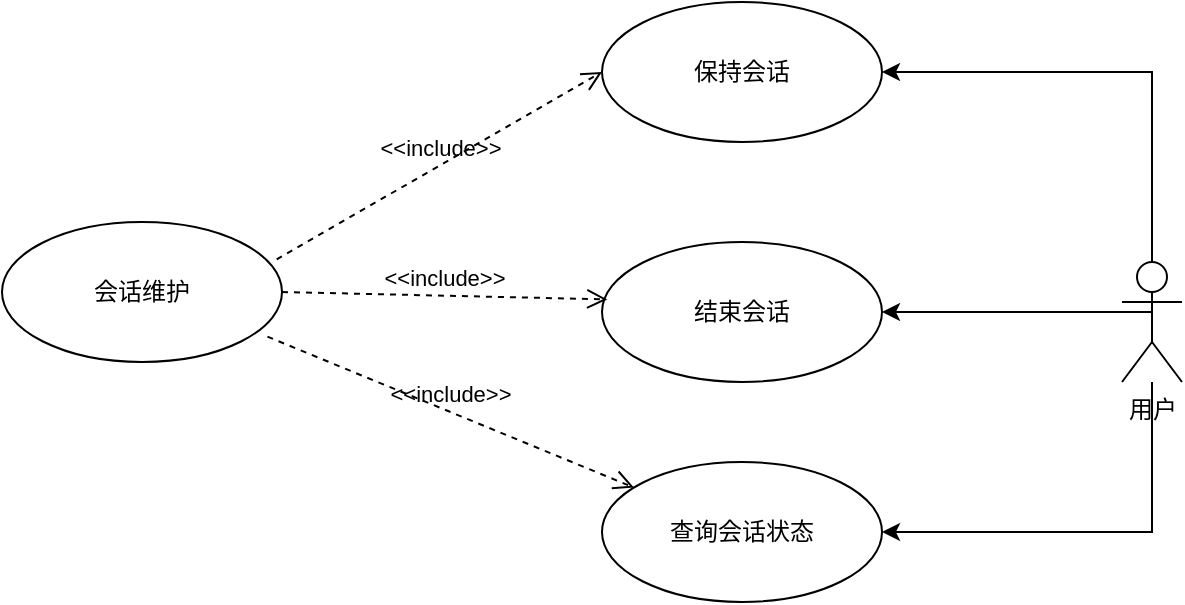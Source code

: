 <mxfile version="20.5.3" type="github">
  <diagram id="3bXa8_pg_NiVko2rti2h" name="第 1 页">
    <mxGraphModel dx="782" dy="468" grid="1" gridSize="10" guides="1" tooltips="1" connect="1" arrows="1" fold="1" page="1" pageScale="1" pageWidth="827" pageHeight="1169" math="0" shadow="0">
      <root>
        <mxCell id="0" />
        <mxCell id="1" parent="0" />
        <mxCell id="Mz_SiDC4PPgwfu439jaN-1" value="会话维护" style="ellipse;whiteSpace=wrap;html=1;" vertex="1" parent="1">
          <mxGeometry x="220" y="150" width="140" height="70" as="geometry" />
        </mxCell>
        <mxCell id="Mz_SiDC4PPgwfu439jaN-13" style="edgeStyle=orthogonalEdgeStyle;rounded=0;orthogonalLoop=1;jettySize=auto;html=1;exitX=0.5;exitY=0;exitDx=0;exitDy=0;exitPerimeter=0;" edge="1" parent="1" source="Mz_SiDC4PPgwfu439jaN-2" target="Mz_SiDC4PPgwfu439jaN-3">
          <mxGeometry relative="1" as="geometry">
            <Array as="points">
              <mxPoint x="795" y="75" />
            </Array>
          </mxGeometry>
        </mxCell>
        <mxCell id="Mz_SiDC4PPgwfu439jaN-14" style="edgeStyle=orthogonalEdgeStyle;rounded=0;orthogonalLoop=1;jettySize=auto;html=1;exitX=0.5;exitY=0.5;exitDx=0;exitDy=0;exitPerimeter=0;entryX=1;entryY=0.5;entryDx=0;entryDy=0;" edge="1" parent="1" source="Mz_SiDC4PPgwfu439jaN-2" target="Mz_SiDC4PPgwfu439jaN-4">
          <mxGeometry relative="1" as="geometry">
            <Array as="points">
              <mxPoint x="795" y="195" />
            </Array>
          </mxGeometry>
        </mxCell>
        <mxCell id="Mz_SiDC4PPgwfu439jaN-15" style="edgeStyle=orthogonalEdgeStyle;rounded=0;orthogonalLoop=1;jettySize=auto;html=1;" edge="1" parent="1" source="Mz_SiDC4PPgwfu439jaN-2" target="Mz_SiDC4PPgwfu439jaN-5">
          <mxGeometry relative="1" as="geometry">
            <Array as="points">
              <mxPoint x="795" y="305" />
            </Array>
          </mxGeometry>
        </mxCell>
        <mxCell id="Mz_SiDC4PPgwfu439jaN-2" value="用户" style="shape=umlActor;verticalLabelPosition=bottom;verticalAlign=top;html=1;" vertex="1" parent="1">
          <mxGeometry x="780" y="170" width="30" height="60" as="geometry" />
        </mxCell>
        <mxCell id="Mz_SiDC4PPgwfu439jaN-3" value="保持会话" style="ellipse;whiteSpace=wrap;html=1;" vertex="1" parent="1">
          <mxGeometry x="520" y="40" width="140" height="70" as="geometry" />
        </mxCell>
        <mxCell id="Mz_SiDC4PPgwfu439jaN-4" value="结束会话" style="ellipse;whiteSpace=wrap;html=1;" vertex="1" parent="1">
          <mxGeometry x="520" y="160" width="140" height="70" as="geometry" />
        </mxCell>
        <mxCell id="Mz_SiDC4PPgwfu439jaN-5" value="查询会话状态" style="ellipse;whiteSpace=wrap;html=1;" vertex="1" parent="1">
          <mxGeometry x="520" y="270" width="140" height="70" as="geometry" />
        </mxCell>
        <mxCell id="Mz_SiDC4PPgwfu439jaN-6" value="&amp;lt;&amp;lt;include&amp;gt;&amp;gt;" style="endArrow=open;startArrow=none;endFill=0;startFill=0;endSize=8;html=1;verticalAlign=bottom;dashed=1;labelBackgroundColor=none;rounded=0;entryX=0;entryY=0.5;entryDx=0;entryDy=0;exitX=0.981;exitY=0.267;exitDx=0;exitDy=0;exitPerimeter=0;" edge="1" parent="1" source="Mz_SiDC4PPgwfu439jaN-1" target="Mz_SiDC4PPgwfu439jaN-3">
          <mxGeometry width="160" relative="1" as="geometry">
            <mxPoint x="360" y="180" as="sourcePoint" />
            <mxPoint x="520" y="190" as="targetPoint" />
          </mxGeometry>
        </mxCell>
        <mxCell id="Mz_SiDC4PPgwfu439jaN-8" value="&amp;lt;&amp;lt;include&amp;gt;&amp;gt;" style="endArrow=open;startArrow=none;endFill=0;startFill=0;endSize=8;html=1;verticalAlign=bottom;dashed=1;labelBackgroundColor=none;rounded=0;exitX=1;exitY=0.5;exitDx=0;exitDy=0;entryX=0.019;entryY=0.41;entryDx=0;entryDy=0;entryPerimeter=0;" edge="1" parent="1" source="Mz_SiDC4PPgwfu439jaN-1" target="Mz_SiDC4PPgwfu439jaN-4">
          <mxGeometry width="160" relative="1" as="geometry">
            <mxPoint x="350" y="269" as="sourcePoint" />
            <mxPoint x="510" y="269" as="targetPoint" />
          </mxGeometry>
        </mxCell>
        <mxCell id="Mz_SiDC4PPgwfu439jaN-9" value="&amp;lt;&amp;lt;include&amp;gt;&amp;gt;" style="endArrow=open;startArrow=none;endFill=0;startFill=0;endSize=8;html=1;verticalAlign=bottom;dashed=1;labelBackgroundColor=none;rounded=0;exitX=0.948;exitY=0.819;exitDx=0;exitDy=0;exitPerimeter=0;" edge="1" parent="1" source="Mz_SiDC4PPgwfu439jaN-1" target="Mz_SiDC4PPgwfu439jaN-5">
          <mxGeometry width="160" relative="1" as="geometry">
            <mxPoint x="320" y="370" as="sourcePoint" />
            <mxPoint x="480" y="370" as="targetPoint" />
          </mxGeometry>
        </mxCell>
      </root>
    </mxGraphModel>
  </diagram>
</mxfile>
